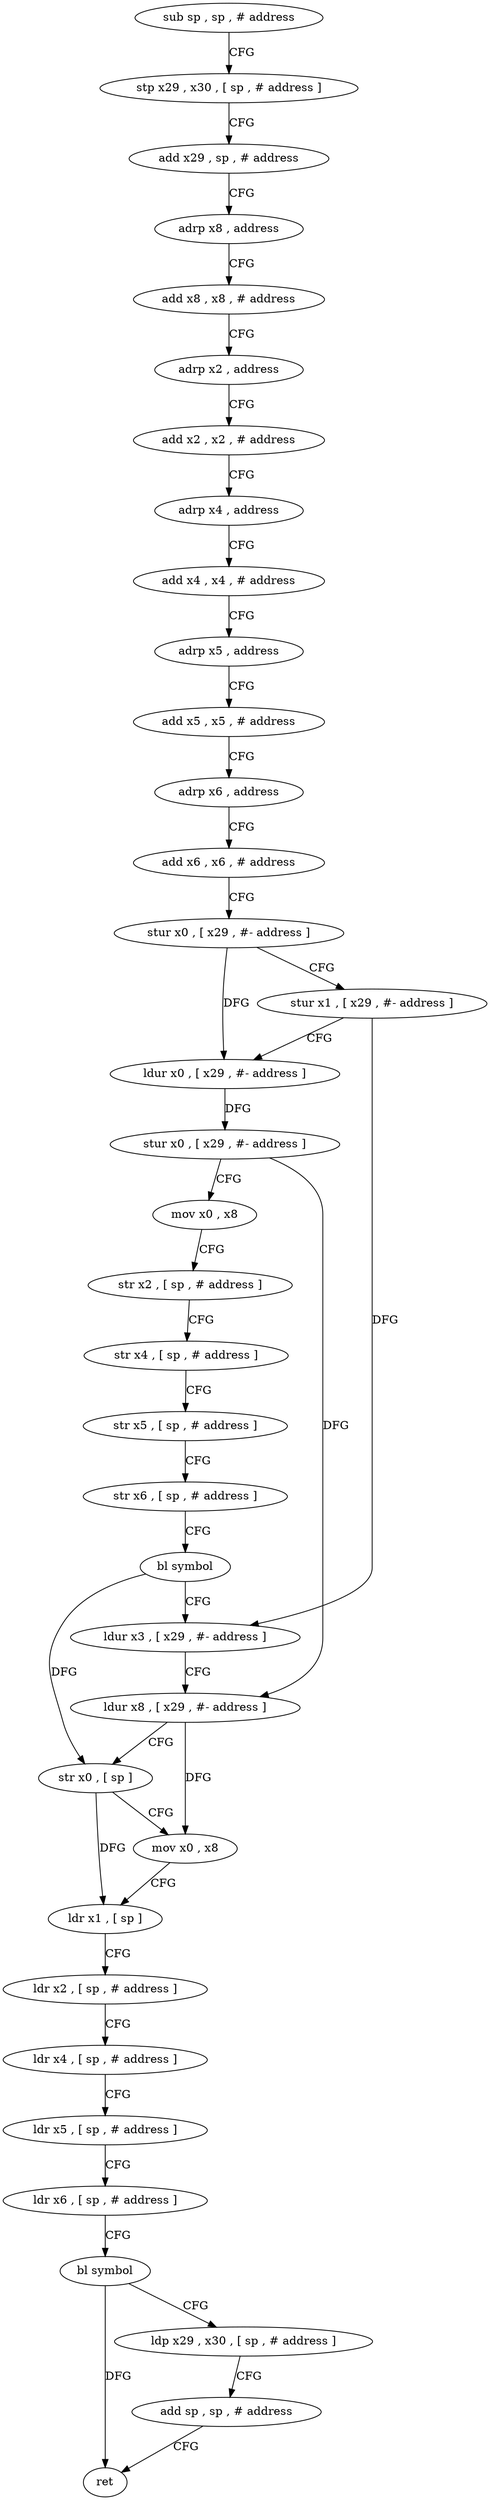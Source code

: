 digraph "func" {
"4307596" [label = "sub sp , sp , # address" ]
"4307600" [label = "stp x29 , x30 , [ sp , # address ]" ]
"4307604" [label = "add x29 , sp , # address" ]
"4307608" [label = "adrp x8 , address" ]
"4307612" [label = "add x8 , x8 , # address" ]
"4307616" [label = "adrp x2 , address" ]
"4307620" [label = "add x2 , x2 , # address" ]
"4307624" [label = "adrp x4 , address" ]
"4307628" [label = "add x4 , x4 , # address" ]
"4307632" [label = "adrp x5 , address" ]
"4307636" [label = "add x5 , x5 , # address" ]
"4307640" [label = "adrp x6 , address" ]
"4307644" [label = "add x6 , x6 , # address" ]
"4307648" [label = "stur x0 , [ x29 , #- address ]" ]
"4307652" [label = "stur x1 , [ x29 , #- address ]" ]
"4307656" [label = "ldur x0 , [ x29 , #- address ]" ]
"4307660" [label = "stur x0 , [ x29 , #- address ]" ]
"4307664" [label = "mov x0 , x8" ]
"4307668" [label = "str x2 , [ sp , # address ]" ]
"4307672" [label = "str x4 , [ sp , # address ]" ]
"4307676" [label = "str x5 , [ sp , # address ]" ]
"4307680" [label = "str x6 , [ sp , # address ]" ]
"4307684" [label = "bl symbol" ]
"4307688" [label = "ldur x3 , [ x29 , #- address ]" ]
"4307692" [label = "ldur x8 , [ x29 , #- address ]" ]
"4307696" [label = "str x0 , [ sp ]" ]
"4307700" [label = "mov x0 , x8" ]
"4307704" [label = "ldr x1 , [ sp ]" ]
"4307708" [label = "ldr x2 , [ sp , # address ]" ]
"4307712" [label = "ldr x4 , [ sp , # address ]" ]
"4307716" [label = "ldr x5 , [ sp , # address ]" ]
"4307720" [label = "ldr x6 , [ sp , # address ]" ]
"4307724" [label = "bl symbol" ]
"4307728" [label = "ldp x29 , x30 , [ sp , # address ]" ]
"4307732" [label = "add sp , sp , # address" ]
"4307736" [label = "ret" ]
"4307596" -> "4307600" [ label = "CFG" ]
"4307600" -> "4307604" [ label = "CFG" ]
"4307604" -> "4307608" [ label = "CFG" ]
"4307608" -> "4307612" [ label = "CFG" ]
"4307612" -> "4307616" [ label = "CFG" ]
"4307616" -> "4307620" [ label = "CFG" ]
"4307620" -> "4307624" [ label = "CFG" ]
"4307624" -> "4307628" [ label = "CFG" ]
"4307628" -> "4307632" [ label = "CFG" ]
"4307632" -> "4307636" [ label = "CFG" ]
"4307636" -> "4307640" [ label = "CFG" ]
"4307640" -> "4307644" [ label = "CFG" ]
"4307644" -> "4307648" [ label = "CFG" ]
"4307648" -> "4307652" [ label = "CFG" ]
"4307648" -> "4307656" [ label = "DFG" ]
"4307652" -> "4307656" [ label = "CFG" ]
"4307652" -> "4307688" [ label = "DFG" ]
"4307656" -> "4307660" [ label = "DFG" ]
"4307660" -> "4307664" [ label = "CFG" ]
"4307660" -> "4307692" [ label = "DFG" ]
"4307664" -> "4307668" [ label = "CFG" ]
"4307668" -> "4307672" [ label = "CFG" ]
"4307672" -> "4307676" [ label = "CFG" ]
"4307676" -> "4307680" [ label = "CFG" ]
"4307680" -> "4307684" [ label = "CFG" ]
"4307684" -> "4307688" [ label = "CFG" ]
"4307684" -> "4307696" [ label = "DFG" ]
"4307688" -> "4307692" [ label = "CFG" ]
"4307692" -> "4307696" [ label = "CFG" ]
"4307692" -> "4307700" [ label = "DFG" ]
"4307696" -> "4307700" [ label = "CFG" ]
"4307696" -> "4307704" [ label = "DFG" ]
"4307700" -> "4307704" [ label = "CFG" ]
"4307704" -> "4307708" [ label = "CFG" ]
"4307708" -> "4307712" [ label = "CFG" ]
"4307712" -> "4307716" [ label = "CFG" ]
"4307716" -> "4307720" [ label = "CFG" ]
"4307720" -> "4307724" [ label = "CFG" ]
"4307724" -> "4307728" [ label = "CFG" ]
"4307724" -> "4307736" [ label = "DFG" ]
"4307728" -> "4307732" [ label = "CFG" ]
"4307732" -> "4307736" [ label = "CFG" ]
}
